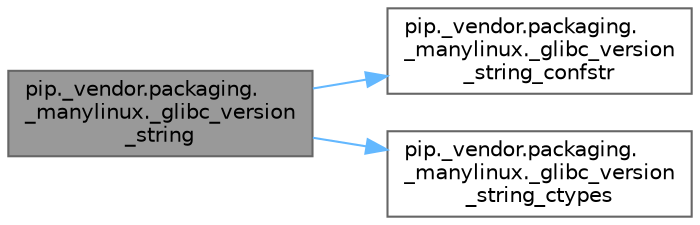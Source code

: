 digraph "pip._vendor.packaging._manylinux._glibc_version_string"
{
 // LATEX_PDF_SIZE
  bgcolor="transparent";
  edge [fontname=Helvetica,fontsize=10,labelfontname=Helvetica,labelfontsize=10];
  node [fontname=Helvetica,fontsize=10,shape=box,height=0.2,width=0.4];
  rankdir="LR";
  Node1 [id="Node000001",label="pip._vendor.packaging.\l_manylinux._glibc_version\l_string",height=0.2,width=0.4,color="gray40", fillcolor="grey60", style="filled", fontcolor="black",tooltip=" "];
  Node1 -> Node2 [id="edge1_Node000001_Node000002",color="steelblue1",style="solid",tooltip=" "];
  Node2 [id="Node000002",label="pip._vendor.packaging.\l_manylinux._glibc_version\l_string_confstr",height=0.2,width=0.4,color="grey40", fillcolor="white", style="filled",URL="$namespacepip_1_1__vendor_1_1packaging_1_1__manylinux.html#a63777dbfd883c936696650c8d0021d76",tooltip=" "];
  Node1 -> Node3 [id="edge2_Node000001_Node000003",color="steelblue1",style="solid",tooltip=" "];
  Node3 [id="Node000003",label="pip._vendor.packaging.\l_manylinux._glibc_version\l_string_ctypes",height=0.2,width=0.4,color="grey40", fillcolor="white", style="filled",URL="$namespacepip_1_1__vendor_1_1packaging_1_1__manylinux.html#a678e8dd7367f34cca3431a06fef7079f",tooltip=" "];
}
